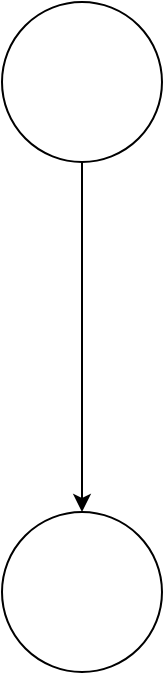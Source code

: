 <mxfile version="22.1.16" type="github">
  <diagram name="Page-1" id="o9Q4rjsFxpSF77I3_r0L">
    <mxGraphModel dx="2874" dy="810" grid="0" gridSize="10" guides="1" tooltips="1" connect="1" arrows="1" fold="1" page="0" pageScale="1" pageWidth="850" pageHeight="1100" math="0" shadow="0">
      <root>
        <mxCell id="0" />
        <mxCell id="1" parent="0" />
        <mxCell id="_7H6aaiCmP1yLBMC8Tfu-2" style="edgeStyle=orthogonalEdgeStyle;rounded=0;orthogonalLoop=1;jettySize=auto;html=1;exitX=0.5;exitY=1;exitDx=0;exitDy=0;" parent="1" source="TF3HSX-W0WKJXSVS0arP-4" target="_7H6aaiCmP1yLBMC8Tfu-1" edge="1">
          <mxGeometry relative="1" as="geometry" />
        </mxCell>
        <mxCell id="TF3HSX-W0WKJXSVS0arP-4" value="" style="ellipse;whiteSpace=wrap;html=1;fontSize=16;" parent="1" vertex="1">
          <mxGeometry x="-918" y="197" width="80" height="80" as="geometry" />
        </mxCell>
        <mxCell id="_7H6aaiCmP1yLBMC8Tfu-1" value="" style="ellipse;whiteSpace=wrap;html=1;aspect=fixed;" parent="1" vertex="1">
          <mxGeometry x="-918" y="452" width="80" height="80" as="geometry" />
        </mxCell>
      </root>
    </mxGraphModel>
  </diagram>
</mxfile>
